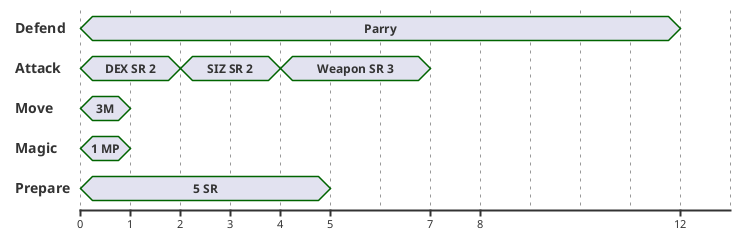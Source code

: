 @startuml
manual time-axis
mode compact

concise "Defend" as D
concise "Attack" as A

concise "Move" as MV

concise "Magic" as MG

concise "Magic" as MG

concise "Prepare" as PR

@0
D is Parry
A is "DEX SR 2"
MV is "3M"
MG is "1 MP"

PR is "5 SR"

@1
MV is {hidden}
MG is {hidden}

@2
A is "SIZ SR 2"

@3

@4
A is "Weapon SR 3"

@5
PR is {hidden}


@7
A is {hidden}

@8


@12 

D is {hidden}
A is {hidden}

@enduml